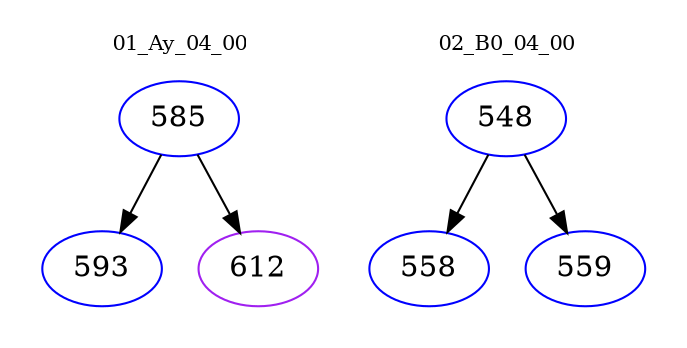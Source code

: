 digraph{
subgraph cluster_0 {
color = white
label = "01_Ay_04_00";
fontsize=10;
T0_585 [label="585", color="blue"]
T0_585 -> T0_593 [color="black"]
T0_593 [label="593", color="blue"]
T0_585 -> T0_612 [color="black"]
T0_612 [label="612", color="purple"]
}
subgraph cluster_1 {
color = white
label = "02_B0_04_00";
fontsize=10;
T1_548 [label="548", color="blue"]
T1_548 -> T1_558 [color="black"]
T1_558 [label="558", color="blue"]
T1_548 -> T1_559 [color="black"]
T1_559 [label="559", color="blue"]
}
}

